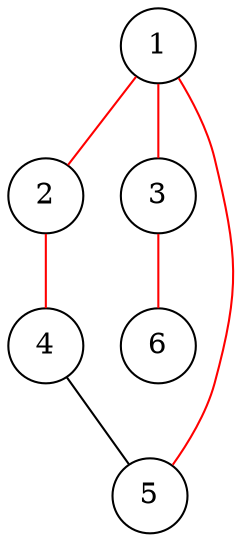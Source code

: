 digraph questiononepartfive {
node [shape=circle]
edge [arrowhead=none]
subgraph {
1 -> 2 [color = red]
1 -> 3 [color = red]
1 -> 5 [color = red]
2 -> 4 [color = red]
3 -> 6 [color = red]
4 -> 5
}
}
